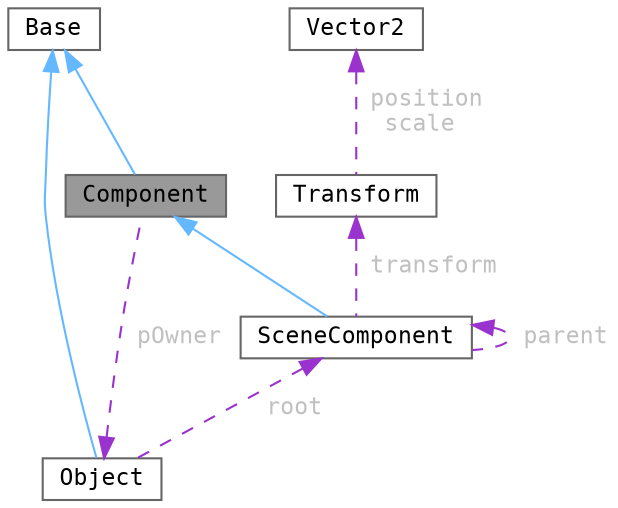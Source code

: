 digraph "Component"
{
 // LATEX_PDF_SIZE
  bgcolor="transparent";
  edge [fontname=Consolas,fontsize=11,labelfontname=Helvetica,labelfontsize=10];
  node [fontname=Consolas,fontsize=11,shape=box,height=0.2,width=0.4];
  Node1 [id="Node000001",label="Component",height=0.2,width=0.4,color="gray40", fillcolor="grey60", style="filled", fontcolor="black",tooltip="コンポーネントの基底クラス"];
  Node2 -> Node1 [id="edge1_Node000001_Node000002",dir="back",color="steelblue1",style="solid",tooltip=" "];
  Node2 [id="Node000002",label="Base",height=0.2,width=0.4,color="gray40", fillcolor="white", style="filled",URL="$class_base.html",tooltip="基底クラス"];
  Node3 -> Node1 [id="edge2_Node000001_Node000003",dir="back",color="darkorchid3",style="dashed",tooltip=" ",label=" pOwner",fontcolor="grey" ];
  Node3 [id="Node000003",label="Object",height=0.2,width=0.4,color="gray40", fillcolor="white", style="filled",URL="$class_object.html",tooltip="ゲームオブジェクトの基底クラス"];
  Node2 -> Node3 [id="edge3_Node000003_Node000002",dir="back",color="steelblue1",style="solid",tooltip=" "];
  Node4 -> Node3 [id="edge4_Node000003_Node000004",dir="back",color="darkorchid3",style="dashed",tooltip=" ",label=" root",fontcolor="grey" ];
  Node4 [id="Node000004",label="SceneComponent",height=0.2,width=0.4,color="gray40", fillcolor="white", style="filled",URL="$class_scene_component.html",tooltip="シーン内のコンポーネントを表すクラス"];
  Node1 -> Node4 [id="edge5_Node000004_Node000001",dir="back",color="steelblue1",style="solid",tooltip=" "];
  Node5 -> Node4 [id="edge6_Node000004_Node000005",dir="back",color="darkorchid3",style="dashed",tooltip=" ",label=" transform",fontcolor="grey" ];
  Node5 [id="Node000005",label="Transform",height=0.2,width=0.4,color="gray40", fillcolor="white", style="filled",URL="$struct_transform.html",tooltip="位置、回転、スケールを表す構造体"];
  Node6 -> Node5 [id="edge7_Node000005_Node000006",dir="back",color="darkorchid3",style="dashed",tooltip=" ",label=" position\nscale",fontcolor="grey" ];
  Node6 [id="Node000006",label="Vector2",height=0.2,width=0.4,color="gray40", fillcolor="white", style="filled",URL="$struct_vector2.html",tooltip="2Dベクトルを表す構造体"];
  Node4 -> Node4 [id="edge8_Node000004_Node000004",dir="back",color="darkorchid3",style="dashed",tooltip=" ",label=" parent",fontcolor="grey" ];
}
